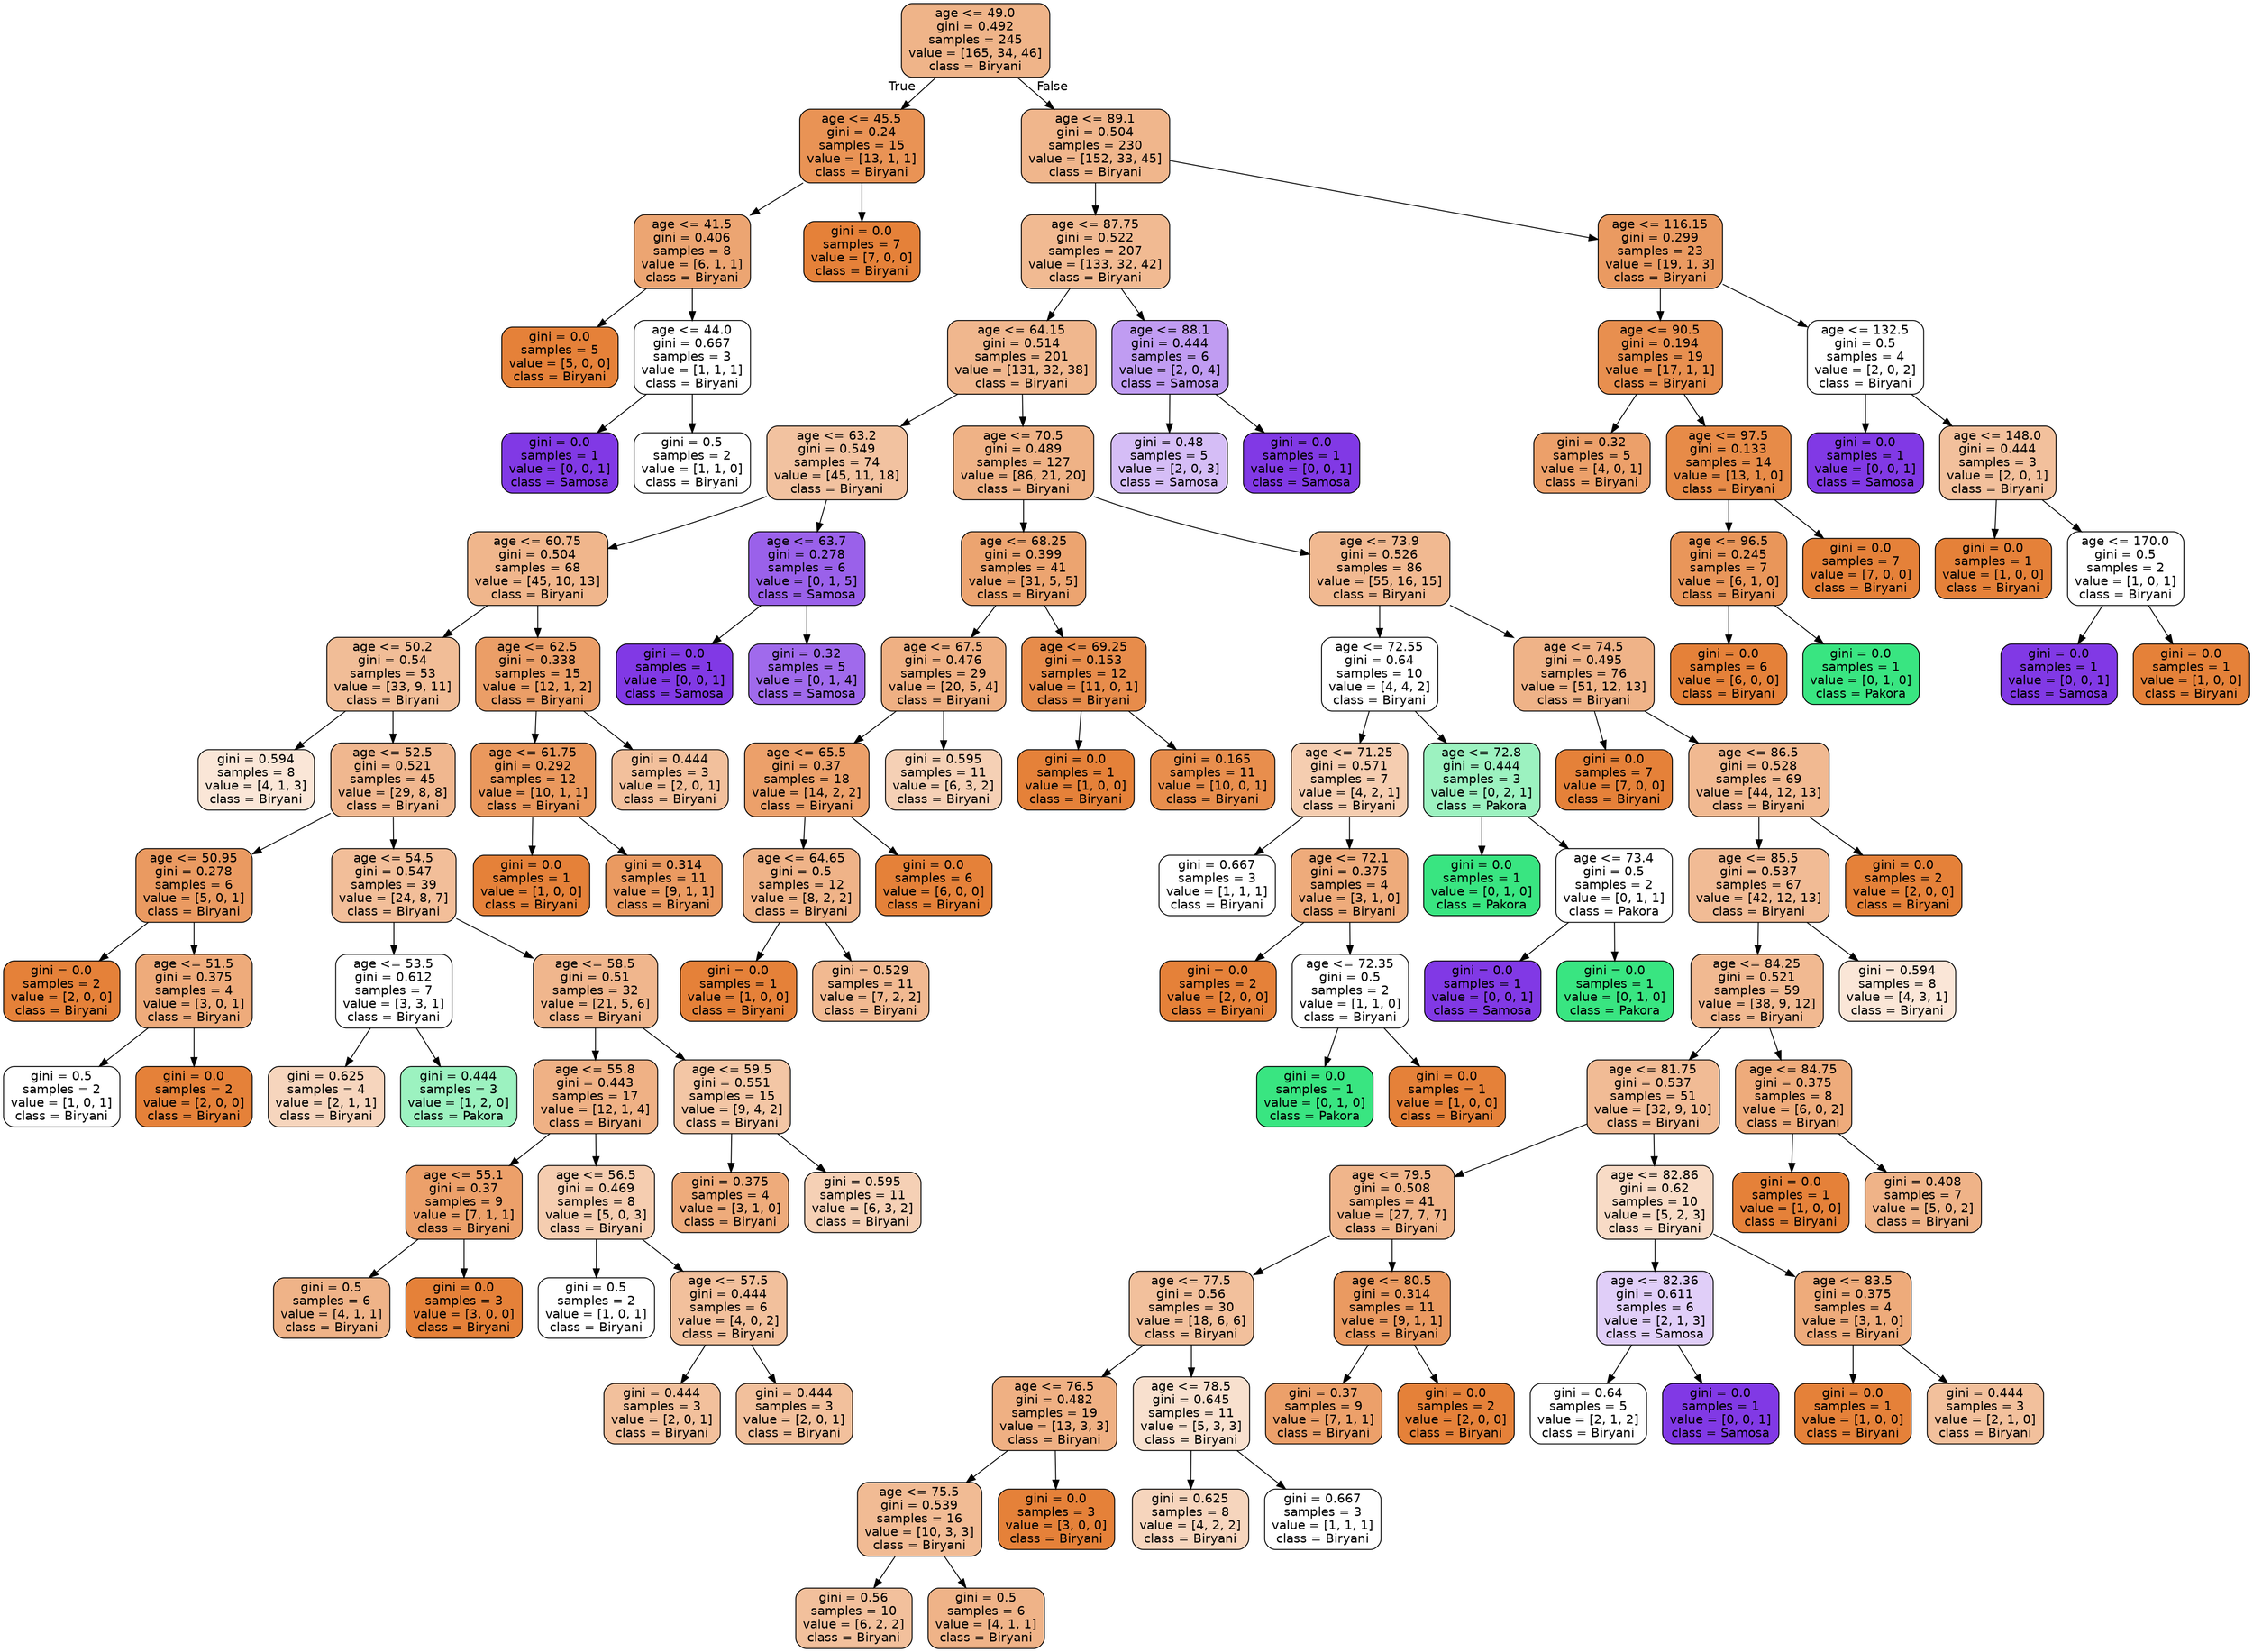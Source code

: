 digraph Tree {
node [shape=box, style="filled, rounded", color="black", fontname="helvetica"] ;
edge [fontname="helvetica"] ;
0 [label="age <= 49.0\ngini = 0.492\nsamples = 245\nvalue = [165, 34, 46]\nclass = Biryani", fillcolor="#efb489"] ;
1 [label="age <= 45.5\ngini = 0.24\nsamples = 15\nvalue = [13, 1, 1]\nclass = Biryani", fillcolor="#e99355"] ;
0 -> 1 [labeldistance=2.5, labelangle=45, headlabel="True"] ;
2 [label="age <= 41.5\ngini = 0.406\nsamples = 8\nvalue = [6, 1, 1]\nclass = Biryani", fillcolor="#eca572"] ;
1 -> 2 ;
3 [label="gini = 0.0\nsamples = 5\nvalue = [5, 0, 0]\nclass = Biryani", fillcolor="#e58139"] ;
2 -> 3 ;
4 [label="age <= 44.0\ngini = 0.667\nsamples = 3\nvalue = [1, 1, 1]\nclass = Biryani", fillcolor="#ffffff"] ;
2 -> 4 ;
5 [label="gini = 0.0\nsamples = 1\nvalue = [0, 0, 1]\nclass = Samosa", fillcolor="#8139e5"] ;
4 -> 5 ;
6 [label="gini = 0.5\nsamples = 2\nvalue = [1, 1, 0]\nclass = Biryani", fillcolor="#ffffff"] ;
4 -> 6 ;
7 [label="gini = 0.0\nsamples = 7\nvalue = [7, 0, 0]\nclass = Biryani", fillcolor="#e58139"] ;
1 -> 7 ;
8 [label="age <= 89.1\ngini = 0.504\nsamples = 230\nvalue = [152, 33, 45]\nclass = Biryani", fillcolor="#f0b68c"] ;
0 -> 8 [labeldistance=2.5, labelangle=-45, headlabel="False"] ;
9 [label="age <= 87.75\ngini = 0.522\nsamples = 207\nvalue = [133, 32, 42]\nclass = Biryani", fillcolor="#f1ba92"] ;
8 -> 9 ;
10 [label="age <= 64.15\ngini = 0.514\nsamples = 201\nvalue = [131, 32, 38]\nclass = Biryani", fillcolor="#f0b78e"] ;
9 -> 10 ;
11 [label="age <= 63.2\ngini = 0.549\nsamples = 74\nvalue = [45, 11, 18]\nclass = Biryani", fillcolor="#f2c2a0"] ;
10 -> 11 ;
12 [label="age <= 60.75\ngini = 0.504\nsamples = 68\nvalue = [45, 10, 13]\nclass = Biryani", fillcolor="#f0b68c"] ;
11 -> 12 ;
13 [label="age <= 50.2\ngini = 0.54\nsamples = 53\nvalue = [33, 9, 11]\nclass = Biryani", fillcolor="#f1bd97"] ;
12 -> 13 ;
14 [label="gini = 0.594\nsamples = 8\nvalue = [4, 1, 3]\nclass = Biryani", fillcolor="#fae6d7"] ;
13 -> 14 ;
15 [label="age <= 52.5\ngini = 0.521\nsamples = 45\nvalue = [29, 8, 8]\nclass = Biryani", fillcolor="#f0b78f"] ;
13 -> 15 ;
16 [label="age <= 50.95\ngini = 0.278\nsamples = 6\nvalue = [5, 0, 1]\nclass = Biryani", fillcolor="#ea9a61"] ;
15 -> 16 ;
17 [label="gini = 0.0\nsamples = 2\nvalue = [2, 0, 0]\nclass = Biryani", fillcolor="#e58139"] ;
16 -> 17 ;
18 [label="age <= 51.5\ngini = 0.375\nsamples = 4\nvalue = [3, 0, 1]\nclass = Biryani", fillcolor="#eeab7b"] ;
16 -> 18 ;
19 [label="gini = 0.5\nsamples = 2\nvalue = [1, 0, 1]\nclass = Biryani", fillcolor="#ffffff"] ;
18 -> 19 ;
20 [label="gini = 0.0\nsamples = 2\nvalue = [2, 0, 0]\nclass = Biryani", fillcolor="#e58139"] ;
18 -> 20 ;
21 [label="age <= 54.5\ngini = 0.547\nsamples = 39\nvalue = [24, 8, 7]\nclass = Biryani", fillcolor="#f2be99"] ;
15 -> 21 ;
22 [label="age <= 53.5\ngini = 0.612\nsamples = 7\nvalue = [3, 3, 1]\nclass = Biryani", fillcolor="#ffffff"] ;
21 -> 22 ;
23 [label="gini = 0.625\nsamples = 4\nvalue = [2, 1, 1]\nclass = Biryani", fillcolor="#f6d5bd"] ;
22 -> 23 ;
24 [label="gini = 0.444\nsamples = 3\nvalue = [1, 2, 0]\nclass = Pakora", fillcolor="#9cf2c0"] ;
22 -> 24 ;
25 [label="age <= 58.5\ngini = 0.51\nsamples = 32\nvalue = [21, 5, 6]\nclass = Biryani", fillcolor="#f0b68d"] ;
21 -> 25 ;
26 [label="age <= 55.8\ngini = 0.443\nsamples = 17\nvalue = [12, 1, 4]\nclass = Biryani", fillcolor="#efb185"] ;
25 -> 26 ;
27 [label="age <= 55.1\ngini = 0.37\nsamples = 9\nvalue = [7, 1, 1]\nclass = Biryani", fillcolor="#eca06a"] ;
26 -> 27 ;
28 [label="gini = 0.5\nsamples = 6\nvalue = [4, 1, 1]\nclass = Biryani", fillcolor="#efb388"] ;
27 -> 28 ;
29 [label="gini = 0.0\nsamples = 3\nvalue = [3, 0, 0]\nclass = Biryani", fillcolor="#e58139"] ;
27 -> 29 ;
30 [label="age <= 56.5\ngini = 0.469\nsamples = 8\nvalue = [5, 0, 3]\nclass = Biryani", fillcolor="#f5cdb0"] ;
26 -> 30 ;
31 [label="gini = 0.5\nsamples = 2\nvalue = [1, 0, 1]\nclass = Biryani", fillcolor="#ffffff"] ;
30 -> 31 ;
32 [label="age <= 57.5\ngini = 0.444\nsamples = 6\nvalue = [4, 0, 2]\nclass = Biryani", fillcolor="#f2c09c"] ;
30 -> 32 ;
33 [label="gini = 0.444\nsamples = 3\nvalue = [2, 0, 1]\nclass = Biryani", fillcolor="#f2c09c"] ;
32 -> 33 ;
34 [label="gini = 0.444\nsamples = 3\nvalue = [2, 0, 1]\nclass = Biryani", fillcolor="#f2c09c"] ;
32 -> 34 ;
35 [label="age <= 59.5\ngini = 0.551\nsamples = 15\nvalue = [9, 4, 2]\nclass = Biryani", fillcolor="#f3c6a5"] ;
25 -> 35 ;
36 [label="gini = 0.375\nsamples = 4\nvalue = [3, 1, 0]\nclass = Biryani", fillcolor="#eeab7b"] ;
35 -> 36 ;
37 [label="gini = 0.595\nsamples = 11\nvalue = [6, 3, 2]\nclass = Biryani", fillcolor="#f5d0b5"] ;
35 -> 37 ;
38 [label="age <= 62.5\ngini = 0.338\nsamples = 15\nvalue = [12, 1, 2]\nclass = Biryani", fillcolor="#eb9e67"] ;
12 -> 38 ;
39 [label="age <= 61.75\ngini = 0.292\nsamples = 12\nvalue = [10, 1, 1]\nclass = Biryani", fillcolor="#ea985d"] ;
38 -> 39 ;
40 [label="gini = 0.0\nsamples = 1\nvalue = [1, 0, 0]\nclass = Biryani", fillcolor="#e58139"] ;
39 -> 40 ;
41 [label="gini = 0.314\nsamples = 11\nvalue = [9, 1, 1]\nclass = Biryani", fillcolor="#ea9a61"] ;
39 -> 41 ;
42 [label="gini = 0.444\nsamples = 3\nvalue = [2, 0, 1]\nclass = Biryani", fillcolor="#f2c09c"] ;
38 -> 42 ;
43 [label="age <= 63.7\ngini = 0.278\nsamples = 6\nvalue = [0, 1, 5]\nclass = Samosa", fillcolor="#9a61ea"] ;
11 -> 43 ;
44 [label="gini = 0.0\nsamples = 1\nvalue = [0, 0, 1]\nclass = Samosa", fillcolor="#8139e5"] ;
43 -> 44 ;
45 [label="gini = 0.32\nsamples = 5\nvalue = [0, 1, 4]\nclass = Samosa", fillcolor="#a06aec"] ;
43 -> 45 ;
46 [label="age <= 70.5\ngini = 0.489\nsamples = 127\nvalue = [86, 21, 20]\nclass = Biryani", fillcolor="#efb286"] ;
10 -> 46 ;
47 [label="age <= 68.25\ngini = 0.399\nsamples = 41\nvalue = [31, 5, 5]\nclass = Biryani", fillcolor="#eca470"] ;
46 -> 47 ;
48 [label="age <= 67.5\ngini = 0.476\nsamples = 29\nvalue = [20, 5, 4]\nclass = Biryani", fillcolor="#efb083"] ;
47 -> 48 ;
49 [label="age <= 65.5\ngini = 0.37\nsamples = 18\nvalue = [14, 2, 2]\nclass = Biryani", fillcolor="#eca06a"] ;
48 -> 49 ;
50 [label="age <= 64.65\ngini = 0.5\nsamples = 12\nvalue = [8, 2, 2]\nclass = Biryani", fillcolor="#efb388"] ;
49 -> 50 ;
51 [label="gini = 0.0\nsamples = 1\nvalue = [1, 0, 0]\nclass = Biryani", fillcolor="#e58139"] ;
50 -> 51 ;
52 [label="gini = 0.529\nsamples = 11\nvalue = [7, 2, 2]\nclass = Biryani", fillcolor="#f1b991"] ;
50 -> 52 ;
53 [label="gini = 0.0\nsamples = 6\nvalue = [6, 0, 0]\nclass = Biryani", fillcolor="#e58139"] ;
49 -> 53 ;
54 [label="gini = 0.595\nsamples = 11\nvalue = [6, 3, 2]\nclass = Biryani", fillcolor="#f5d0b5"] ;
48 -> 54 ;
55 [label="age <= 69.25\ngini = 0.153\nsamples = 12\nvalue = [11, 0, 1]\nclass = Biryani", fillcolor="#e78c4b"] ;
47 -> 55 ;
56 [label="gini = 0.0\nsamples = 1\nvalue = [1, 0, 0]\nclass = Biryani", fillcolor="#e58139"] ;
55 -> 56 ;
57 [label="gini = 0.165\nsamples = 11\nvalue = [10, 0, 1]\nclass = Biryani", fillcolor="#e88e4d"] ;
55 -> 57 ;
58 [label="age <= 73.9\ngini = 0.526\nsamples = 86\nvalue = [55, 16, 15]\nclass = Biryani", fillcolor="#f1b991"] ;
46 -> 58 ;
59 [label="age <= 72.55\ngini = 0.64\nsamples = 10\nvalue = [4, 4, 2]\nclass = Biryani", fillcolor="#ffffff"] ;
58 -> 59 ;
60 [label="age <= 71.25\ngini = 0.571\nsamples = 7\nvalue = [4, 2, 1]\nclass = Biryani", fillcolor="#f5cdb0"] ;
59 -> 60 ;
61 [label="gini = 0.667\nsamples = 3\nvalue = [1, 1, 1]\nclass = Biryani", fillcolor="#ffffff"] ;
60 -> 61 ;
62 [label="age <= 72.1\ngini = 0.375\nsamples = 4\nvalue = [3, 1, 0]\nclass = Biryani", fillcolor="#eeab7b"] ;
60 -> 62 ;
63 [label="gini = 0.0\nsamples = 2\nvalue = [2, 0, 0]\nclass = Biryani", fillcolor="#e58139"] ;
62 -> 63 ;
64 [label="age <= 72.35\ngini = 0.5\nsamples = 2\nvalue = [1, 1, 0]\nclass = Biryani", fillcolor="#ffffff"] ;
62 -> 64 ;
65 [label="gini = 0.0\nsamples = 1\nvalue = [0, 1, 0]\nclass = Pakora", fillcolor="#39e581"] ;
64 -> 65 ;
66 [label="gini = 0.0\nsamples = 1\nvalue = [1, 0, 0]\nclass = Biryani", fillcolor="#e58139"] ;
64 -> 66 ;
67 [label="age <= 72.8\ngini = 0.444\nsamples = 3\nvalue = [0, 2, 1]\nclass = Pakora", fillcolor="#9cf2c0"] ;
59 -> 67 ;
68 [label="gini = 0.0\nsamples = 1\nvalue = [0, 1, 0]\nclass = Pakora", fillcolor="#39e581"] ;
67 -> 68 ;
69 [label="age <= 73.4\ngini = 0.5\nsamples = 2\nvalue = [0, 1, 1]\nclass = Pakora", fillcolor="#ffffff"] ;
67 -> 69 ;
70 [label="gini = 0.0\nsamples = 1\nvalue = [0, 0, 1]\nclass = Samosa", fillcolor="#8139e5"] ;
69 -> 70 ;
71 [label="gini = 0.0\nsamples = 1\nvalue = [0, 1, 0]\nclass = Pakora", fillcolor="#39e581"] ;
69 -> 71 ;
72 [label="age <= 74.5\ngini = 0.495\nsamples = 76\nvalue = [51, 12, 13]\nclass = Biryani", fillcolor="#efb388"] ;
58 -> 72 ;
73 [label="gini = 0.0\nsamples = 7\nvalue = [7, 0, 0]\nclass = Biryani", fillcolor="#e58139"] ;
72 -> 73 ;
74 [label="age <= 86.5\ngini = 0.528\nsamples = 69\nvalue = [44, 12, 13]\nclass = Biryani", fillcolor="#f1b991"] ;
72 -> 74 ;
75 [label="age <= 85.5\ngini = 0.537\nsamples = 67\nvalue = [42, 12, 13]\nclass = Biryani", fillcolor="#f1bb95"] ;
74 -> 75 ;
76 [label="age <= 84.25\ngini = 0.521\nsamples = 59\nvalue = [38, 9, 12]\nclass = Biryani", fillcolor="#f1b991"] ;
75 -> 76 ;
77 [label="age <= 81.75\ngini = 0.537\nsamples = 51\nvalue = [32, 9, 10]\nclass = Biryani", fillcolor="#f1bb95"] ;
76 -> 77 ;
78 [label="age <= 79.5\ngini = 0.508\nsamples = 41\nvalue = [27, 7, 7]\nclass = Biryani", fillcolor="#f0b58b"] ;
77 -> 78 ;
79 [label="age <= 77.5\ngini = 0.56\nsamples = 30\nvalue = [18, 6, 6]\nclass = Biryani", fillcolor="#f2c09c"] ;
78 -> 79 ;
80 [label="age <= 76.5\ngini = 0.482\nsamples = 19\nvalue = [13, 3, 3]\nclass = Biryani", fillcolor="#efb083"] ;
79 -> 80 ;
81 [label="age <= 75.5\ngini = 0.539\nsamples = 16\nvalue = [10, 3, 3]\nclass = Biryani", fillcolor="#f1bb94"] ;
80 -> 81 ;
82 [label="gini = 0.56\nsamples = 10\nvalue = [6, 2, 2]\nclass = Biryani", fillcolor="#f2c09c"] ;
81 -> 82 ;
83 [label="gini = 0.5\nsamples = 6\nvalue = [4, 1, 1]\nclass = Biryani", fillcolor="#efb388"] ;
81 -> 83 ;
84 [label="gini = 0.0\nsamples = 3\nvalue = [3, 0, 0]\nclass = Biryani", fillcolor="#e58139"] ;
80 -> 84 ;
85 [label="age <= 78.5\ngini = 0.645\nsamples = 11\nvalue = [5, 3, 3]\nclass = Biryani", fillcolor="#f8e0ce"] ;
79 -> 85 ;
86 [label="gini = 0.625\nsamples = 8\nvalue = [4, 2, 2]\nclass = Biryani", fillcolor="#f6d5bd"] ;
85 -> 86 ;
87 [label="gini = 0.667\nsamples = 3\nvalue = [1, 1, 1]\nclass = Biryani", fillcolor="#ffffff"] ;
85 -> 87 ;
88 [label="age <= 80.5\ngini = 0.314\nsamples = 11\nvalue = [9, 1, 1]\nclass = Biryani", fillcolor="#ea9a61"] ;
78 -> 88 ;
89 [label="gini = 0.37\nsamples = 9\nvalue = [7, 1, 1]\nclass = Biryani", fillcolor="#eca06a"] ;
88 -> 89 ;
90 [label="gini = 0.0\nsamples = 2\nvalue = [2, 0, 0]\nclass = Biryani", fillcolor="#e58139"] ;
88 -> 90 ;
91 [label="age <= 82.86\ngini = 0.62\nsamples = 10\nvalue = [5, 2, 3]\nclass = Biryani", fillcolor="#f8dbc6"] ;
77 -> 91 ;
92 [label="age <= 82.36\ngini = 0.611\nsamples = 6\nvalue = [2, 1, 3]\nclass = Samosa", fillcolor="#e0cef8"] ;
91 -> 92 ;
93 [label="gini = 0.64\nsamples = 5\nvalue = [2, 1, 2]\nclass = Biryani", fillcolor="#ffffff"] ;
92 -> 93 ;
94 [label="gini = 0.0\nsamples = 1\nvalue = [0, 0, 1]\nclass = Samosa", fillcolor="#8139e5"] ;
92 -> 94 ;
95 [label="age <= 83.5\ngini = 0.375\nsamples = 4\nvalue = [3, 1, 0]\nclass = Biryani", fillcolor="#eeab7b"] ;
91 -> 95 ;
96 [label="gini = 0.0\nsamples = 1\nvalue = [1, 0, 0]\nclass = Biryani", fillcolor="#e58139"] ;
95 -> 96 ;
97 [label="gini = 0.444\nsamples = 3\nvalue = [2, 1, 0]\nclass = Biryani", fillcolor="#f2c09c"] ;
95 -> 97 ;
98 [label="age <= 84.75\ngini = 0.375\nsamples = 8\nvalue = [6, 0, 2]\nclass = Biryani", fillcolor="#eeab7b"] ;
76 -> 98 ;
99 [label="gini = 0.0\nsamples = 1\nvalue = [1, 0, 0]\nclass = Biryani", fillcolor="#e58139"] ;
98 -> 99 ;
100 [label="gini = 0.408\nsamples = 7\nvalue = [5, 0, 2]\nclass = Biryani", fillcolor="#efb388"] ;
98 -> 100 ;
101 [label="gini = 0.594\nsamples = 8\nvalue = [4, 3, 1]\nclass = Biryani", fillcolor="#fae6d7"] ;
75 -> 101 ;
102 [label="gini = 0.0\nsamples = 2\nvalue = [2, 0, 0]\nclass = Biryani", fillcolor="#e58139"] ;
74 -> 102 ;
103 [label="age <= 88.1\ngini = 0.444\nsamples = 6\nvalue = [2, 0, 4]\nclass = Samosa", fillcolor="#c09cf2"] ;
9 -> 103 ;
104 [label="gini = 0.48\nsamples = 5\nvalue = [2, 0, 3]\nclass = Samosa", fillcolor="#d5bdf6"] ;
103 -> 104 ;
105 [label="gini = 0.0\nsamples = 1\nvalue = [0, 0, 1]\nclass = Samosa", fillcolor="#8139e5"] ;
103 -> 105 ;
106 [label="age <= 116.15\ngini = 0.299\nsamples = 23\nvalue = [19, 1, 3]\nclass = Biryani", fillcolor="#ea9a61"] ;
8 -> 106 ;
107 [label="age <= 90.5\ngini = 0.194\nsamples = 19\nvalue = [17, 1, 1]\nclass = Biryani", fillcolor="#e88f4f"] ;
106 -> 107 ;
108 [label="gini = 0.32\nsamples = 5\nvalue = [4, 0, 1]\nclass = Biryani", fillcolor="#eca06a"] ;
107 -> 108 ;
109 [label="age <= 97.5\ngini = 0.133\nsamples = 14\nvalue = [13, 1, 0]\nclass = Biryani", fillcolor="#e78b48"] ;
107 -> 109 ;
110 [label="age <= 96.5\ngini = 0.245\nsamples = 7\nvalue = [6, 1, 0]\nclass = Biryani", fillcolor="#e9965a"] ;
109 -> 110 ;
111 [label="gini = 0.0\nsamples = 6\nvalue = [6, 0, 0]\nclass = Biryani", fillcolor="#e58139"] ;
110 -> 111 ;
112 [label="gini = 0.0\nsamples = 1\nvalue = [0, 1, 0]\nclass = Pakora", fillcolor="#39e581"] ;
110 -> 112 ;
113 [label="gini = 0.0\nsamples = 7\nvalue = [7, 0, 0]\nclass = Biryani", fillcolor="#e58139"] ;
109 -> 113 ;
114 [label="age <= 132.5\ngini = 0.5\nsamples = 4\nvalue = [2, 0, 2]\nclass = Biryani", fillcolor="#ffffff"] ;
106 -> 114 ;
115 [label="gini = 0.0\nsamples = 1\nvalue = [0, 0, 1]\nclass = Samosa", fillcolor="#8139e5"] ;
114 -> 115 ;
116 [label="age <= 148.0\ngini = 0.444\nsamples = 3\nvalue = [2, 0, 1]\nclass = Biryani", fillcolor="#f2c09c"] ;
114 -> 116 ;
117 [label="gini = 0.0\nsamples = 1\nvalue = [1, 0, 0]\nclass = Biryani", fillcolor="#e58139"] ;
116 -> 117 ;
118 [label="age <= 170.0\ngini = 0.5\nsamples = 2\nvalue = [1, 0, 1]\nclass = Biryani", fillcolor="#ffffff"] ;
116 -> 118 ;
119 [label="gini = 0.0\nsamples = 1\nvalue = [0, 0, 1]\nclass = Samosa", fillcolor="#8139e5"] ;
118 -> 119 ;
120 [label="gini = 0.0\nsamples = 1\nvalue = [1, 0, 0]\nclass = Biryani", fillcolor="#e58139"] ;
118 -> 120 ;
}